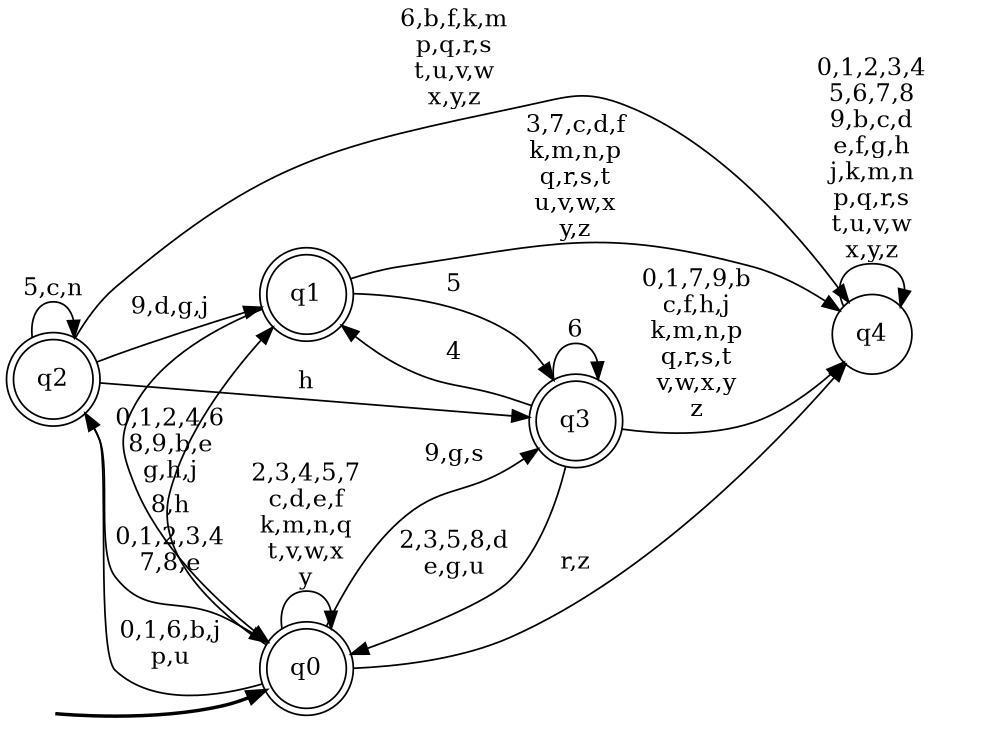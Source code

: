 digraph BlueStar {
__start0 [style = invis, shape = none, label = "", width = 0, height = 0];

rankdir=LR;
size="8,5";

s0 [style="rounded,filled", color="black", fillcolor="white" shape="doublecircle", label="q0"];
s1 [style="rounded,filled", color="black", fillcolor="white" shape="doublecircle", label="q1"];
s2 [style="rounded,filled", color="black", fillcolor="white" shape="doublecircle", label="q2"];
s3 [style="rounded,filled", color="black", fillcolor="white" shape="doublecircle", label="q3"];
s4 [style="filled", color="black", fillcolor="white" shape="circle", label="q4"];
subgraph cluster_main { 
	graph [pad=".75", ranksep="0.15", nodesep="0.15"];
	 style=invis; 
	__start0 -> s0 [penwidth=2];
}
s0 -> s0 [label="2,3,4,5,7\nc,d,e,f\nk,m,n,q\nt,v,w,x\ny"];
s0 -> s1 [label="8,h"];
s0 -> s2 [label="0,1,6,b,j\np,u"];
s0 -> s3 [label="9,g,s"];
s0 -> s4 [label="r,z"];
s1 -> s0 [label="0,1,2,4,6\n8,9,b,e\ng,h,j"];
s1 -> s3 [label="5"];
s1 -> s4 [label="3,7,c,d,f\nk,m,n,p\nq,r,s,t\nu,v,w,x\ny,z"];
s2 -> s0 [label="0,1,2,3,4\n7,8,e"];
s2 -> s1 [label="9,d,g,j"];
s2 -> s2 [label="5,c,n"];
s2 -> s3 [label="h"];
s2 -> s4 [label="6,b,f,k,m\np,q,r,s\nt,u,v,w\nx,y,z"];
s3 -> s0 [label="2,3,5,8,d\ne,g,u"];
s3 -> s1 [label="4"];
s3 -> s3 [label="6"];
s3 -> s4 [label="0,1,7,9,b\nc,f,h,j\nk,m,n,p\nq,r,s,t\nv,w,x,y\nz"];
s4 -> s4 [label="0,1,2,3,4\n5,6,7,8\n9,b,c,d\ne,f,g,h\nj,k,m,n\np,q,r,s\nt,u,v,w\nx,y,z"];

}